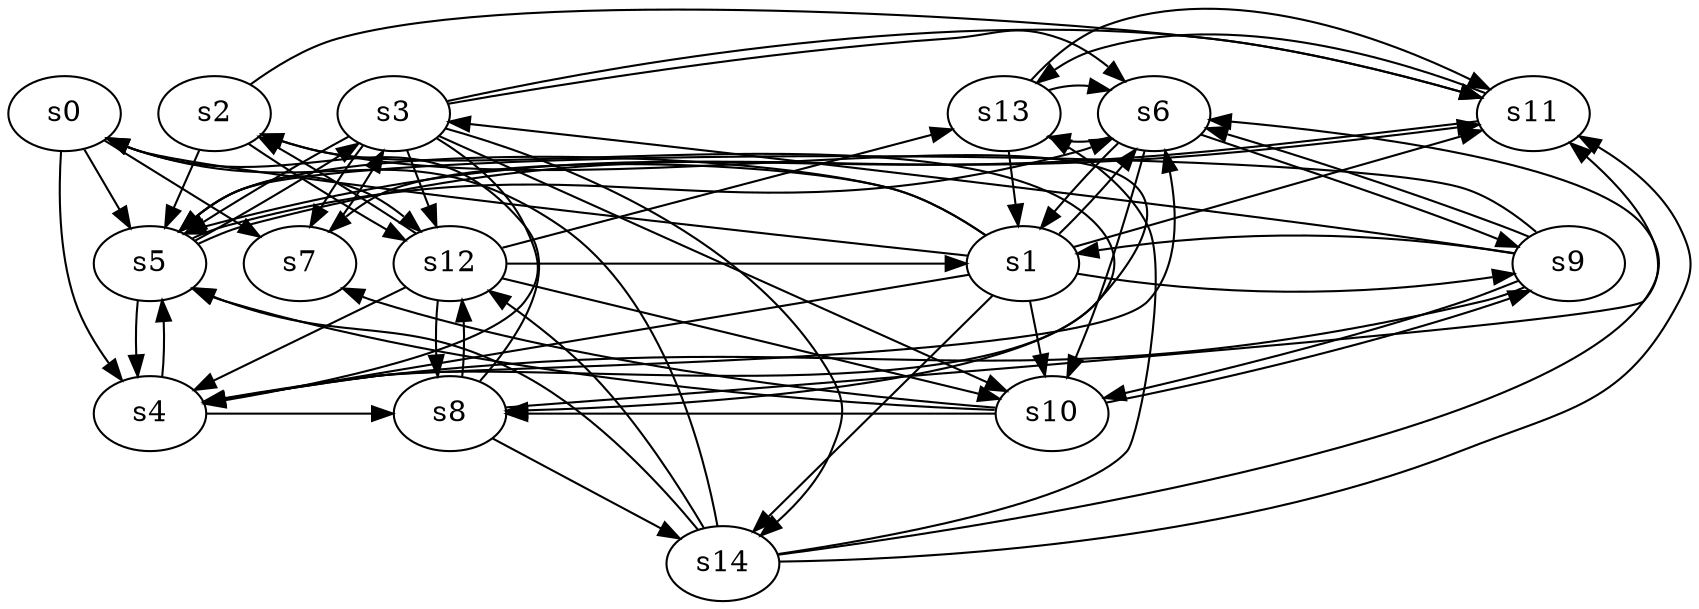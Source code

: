digraph game_0779_complex_15 {
    s0 [name="s0", player=1];
    s1 [name="s1", player=0];
    s2 [name="s2", player=1];
    s3 [name="s3", player=0, target=1];
    s4 [name="s4", player=1];
    s5 [name="s5", player=0];
    s6 [name="s6", player=0];
    s7 [name="s7", player=0];
    s8 [name="s8", player=0];
    s9 [name="s9", player=0];
    s10 [name="s10", player=0];
    s11 [name="s11", player=1, target=1];
    s12 [name="s12", player=0];
    s13 [name="s13", player=0];
    s14 [name="s14", player=0, target=1];

    s0 -> s4 [constraint="time == 4 || time == 11 || time == 18"];
    s0 -> s5;
    s0 -> s7 [constraint="!(time % 6 == 4)"];
    s1 -> s0 [constraint="time % 8 == 0"];
    s1 -> s4 [constraint="time == 15"];
    s1 -> s5 [constraint="!(time % 2 == 0)"];
    s1 -> s6 [constraint="!(time % 3 == 1)"];
    s1 -> s7 [constraint="time % 4 == 1 && time % 3 == 2"];
    s1 -> s9 [constraint="!(time % 2 == 0)"];
    s1 -> s10;
    s1 -> s11 [constraint="!(time % 6 == 3)"];
    s1 -> s14 [constraint="time == 1 || time == 8 || time == 9 || time == 12 || time == 21"];
    s2 -> s5;
    s2 -> s8 [constraint="time % 4 == 2 && time % 4 == 2"];
    s2 -> s11 [constraint="time % 4 == 0 && time % 3 == 0"];
    s2 -> s12 [constraint="time == 24"];
    s3 -> s4 [constraint="time % 3 == 1"];
    s3 -> s5;
    s3 -> s6 [constraint="time % 8 == 7"];
    s3 -> s7;
    s3 -> s10 [constraint="time % 8 == 5"];
    s3 -> s11 [constraint="time % 2 == 0 && time % 5 == 0"];
    s3 -> s12;
    s3 -> s14;
    s4 -> s2 [constraint="time % 2 == 1 || time % 3 == 0"];
    s4 -> s5 [constraint="!(time % 6 == 2)"];
    s4 -> s6 [constraint="time % 3 == 2 && time % 3 == 0"];
    s4 -> s8 [constraint="time % 6 == 4"];
    s5 -> s3 [constraint="time % 3 == 2"];
    s5 -> s4;
    s5 -> s6 [constraint="time % 2 == 1 && time % 5 == 2"];
    s5 -> s11 [constraint="time % 5 == 0"];
    s5 -> s12 [constraint="time % 2 == 1 && time % 4 == 1"];
    s6 -> s1;
    s6 -> s9;
    s6 -> s10;
    s6 -> s13 [constraint="time % 3 == 2 || time % 4 == 2"];
    s7 -> s3 [constraint="time % 2 == 1"];
    s8 -> s0 [constraint="time % 7 == 6"];
    s8 -> s11 [constraint="time % 3 == 1 && time % 5 == 1"];
    s8 -> s12 [constraint="time % 2 == 0 || time % 4 == 0"];
    s8 -> s14;
    s9 -> s1 [constraint="!(time % 5 == 3)"];
    s9 -> s3 [constraint="time % 6 == 0"];
    s9 -> s4 [constraint="!(time % 5 == 4)"];
    s9 -> s5 [constraint="time == 4 || time == 6"];
    s9 -> s6 [constraint="time % 3 == 0 && time % 4 == 3"];
    s9 -> s10 [constraint="!(time % 4 == 3)"];
    s10 -> s5 [constraint="time % 4 == 3 || time % 5 == 0"];
    s10 -> s7 [constraint="time % 3 == 2 && time % 4 == 2"];
    s10 -> s8 [constraint="time % 4 == 2"];
    s10 -> s9 [constraint="time == 5 || time == 9 || time == 20 || time == 27"];
    s11 -> s5 [constraint="time % 7 == 3"];
    s11 -> s13 [constraint="!(time % 3 == 2)"];
    s12 -> s1 [constraint="time % 3 == 0 && time % 3 == 0"];
    s12 -> s2 [constraint="time % 3 == 1 && time % 5 == 2"];
    s12 -> s4 [constraint="time == 0 || time == 7 || time == 9 || time == 13 || time == 15"];
    s12 -> s8;
    s12 -> s10 [constraint="time % 4 == 3"];
    s12 -> s13 [constraint="time % 2 == 1"];
    s13 -> s1;
    s13 -> s6 [constraint="!(time % 2 == 0)"];
    s13 -> s11 [constraint="time % 3 == 1 || time % 5 == 2"];
    s14 -> s0 [constraint="time % 7 == 0"];
    s14 -> s5 [constraint="time % 4 == 2 && time % 3 == 2"];
    s14 -> s6 [constraint="time % 2 == 1 || time % 4 == 0"];
    s14 -> s11 [constraint="!(time % 3 == 0)"];
    s14 -> s12;
    s14 -> s13 [constraint="time == 5 || time == 7 || time == 13"];
}
